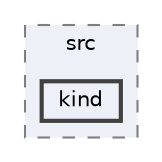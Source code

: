 digraph "env/lib/python3.12/site-packages/numpy/f2py/tests/src/kind"
{
 // LATEX_PDF_SIZE
  bgcolor="transparent";
  edge [fontname=Helvetica,fontsize=10,labelfontname=Helvetica,labelfontsize=10];
  node [fontname=Helvetica,fontsize=10,shape=box,height=0.2,width=0.4];
  compound=true
  subgraph clusterdir_7ce1ec0de770245b549e74d5a587d6dd {
    graph [ bgcolor="#edf0f7", pencolor="grey50", label="src", fontname=Helvetica,fontsize=10 style="filled,dashed", URL="dir_7ce1ec0de770245b549e74d5a587d6dd.html",tooltip=""]
  dir_29cb571f81a9650e0211c226478fddd3 [label="kind", fillcolor="#edf0f7", color="grey25", style="filled,bold", URL="dir_29cb571f81a9650e0211c226478fddd3.html",tooltip=""];
  }
}
